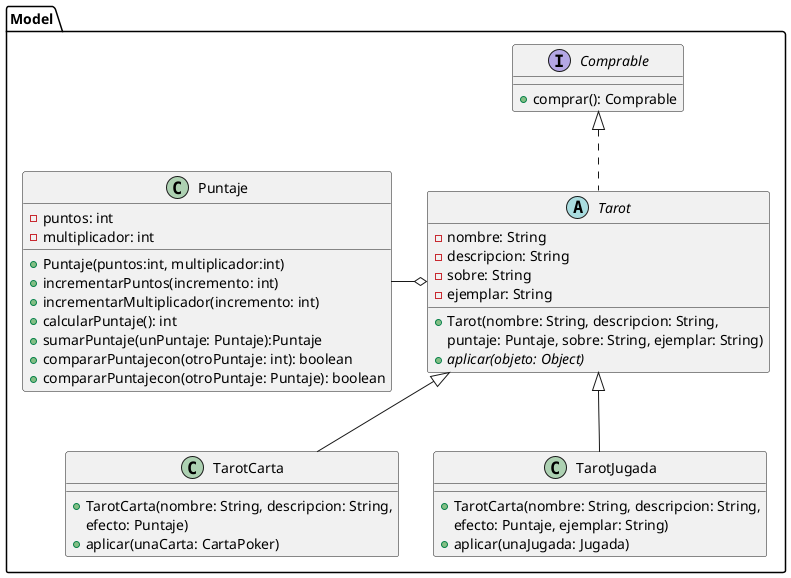 @startuml

package Model{
    interface Comprable {
        + comprar(): Comprable
    }

    class Puntaje {
            - puntos: int
            - multiplicador: int

            + Puntaje(puntos:int, multiplicador:int)
            + incrementarPuntos(incremento: int)
            + incrementarMultiplicador(incremento: int)
            + calcularPuntaje(): int
            + sumarPuntaje(unPuntaje: Puntaje):Puntaje
            + compararPuntajecon(otroPuntaje: int): boolean
            + compararPuntajecon(otroPuntaje: Puntaje): boolean
    }

    abstract class Tarot {
        - nombre: String
        - descripcion: String
        - sobre: String
        - ejemplar: String

        + Tarot(nombre: String, descripcion: String,
        puntaje: Puntaje, sobre: String, ejemplar: String)
        + {abstract}aplicar(objeto: Object)
    }

    class TarotCarta{
        + TarotCarta(nombre: String, descripcion: String,
        efecto: Puntaje)
        + aplicar(unaCarta: CartaPoker)
    }

    class TarotJugada {
        + TarotCarta(nombre: String, descripcion: String,
        efecto: Puntaje, ejemplar: String)
        + aplicar(unaJugada: Jugada)
    }

    Tarot o-left-- Puntaje
    TarotCarta -up-|> Tarot
    TarotJugada -up-|> Tarot
    Tarot .up.|> Comprable

   }

@enduml